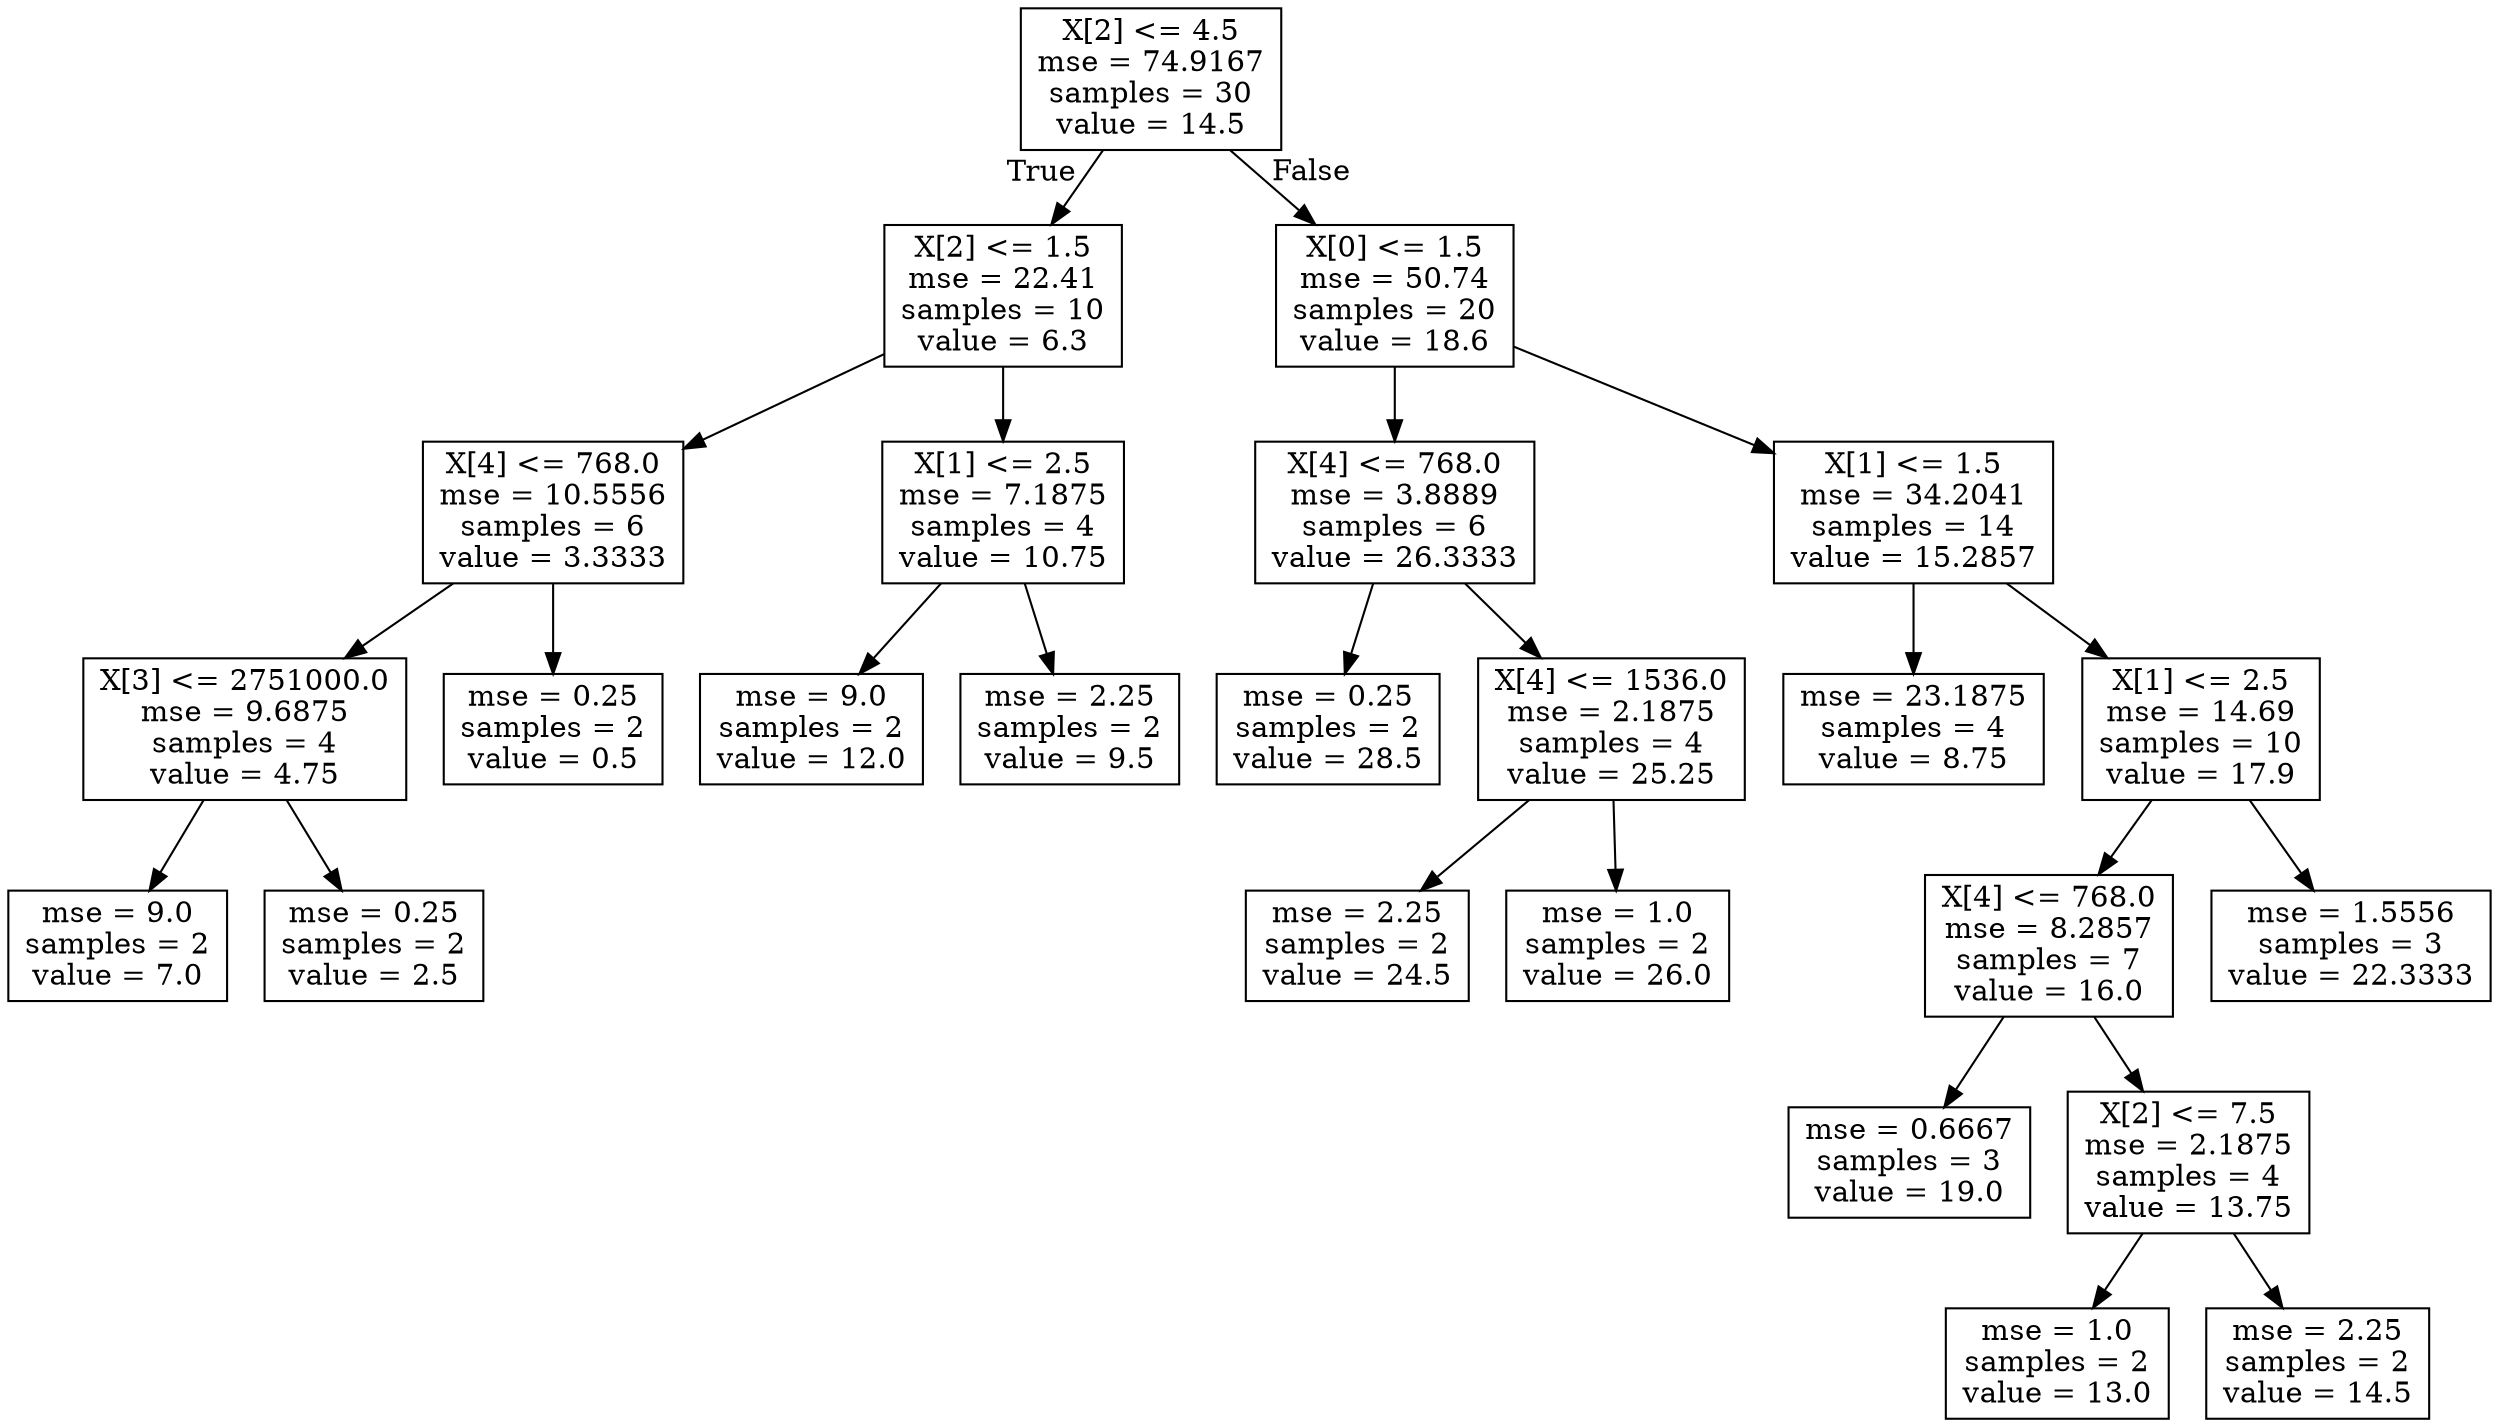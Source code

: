 digraph Tree {
node [shape=box] ;
0 [label="X[2] <= 4.5\nmse = 74.9167\nsamples = 30\nvalue = 14.5"] ;
1 [label="X[2] <= 1.5\nmse = 22.41\nsamples = 10\nvalue = 6.3"] ;
0 -> 1 [labeldistance=2.5, labelangle=45, headlabel="True"] ;
2 [label="X[4] <= 768.0\nmse = 10.5556\nsamples = 6\nvalue = 3.3333"] ;
1 -> 2 ;
3 [label="X[3] <= 2751000.0\nmse = 9.6875\nsamples = 4\nvalue = 4.75"] ;
2 -> 3 ;
4 [label="mse = 9.0\nsamples = 2\nvalue = 7.0"] ;
3 -> 4 ;
5 [label="mse = 0.25\nsamples = 2\nvalue = 2.5"] ;
3 -> 5 ;
6 [label="mse = 0.25\nsamples = 2\nvalue = 0.5"] ;
2 -> 6 ;
7 [label="X[1] <= 2.5\nmse = 7.1875\nsamples = 4\nvalue = 10.75"] ;
1 -> 7 ;
8 [label="mse = 9.0\nsamples = 2\nvalue = 12.0"] ;
7 -> 8 ;
9 [label="mse = 2.25\nsamples = 2\nvalue = 9.5"] ;
7 -> 9 ;
10 [label="X[0] <= 1.5\nmse = 50.74\nsamples = 20\nvalue = 18.6"] ;
0 -> 10 [labeldistance=2.5, labelangle=-45, headlabel="False"] ;
11 [label="X[4] <= 768.0\nmse = 3.8889\nsamples = 6\nvalue = 26.3333"] ;
10 -> 11 ;
12 [label="mse = 0.25\nsamples = 2\nvalue = 28.5"] ;
11 -> 12 ;
13 [label="X[4] <= 1536.0\nmse = 2.1875\nsamples = 4\nvalue = 25.25"] ;
11 -> 13 ;
14 [label="mse = 2.25\nsamples = 2\nvalue = 24.5"] ;
13 -> 14 ;
15 [label="mse = 1.0\nsamples = 2\nvalue = 26.0"] ;
13 -> 15 ;
16 [label="X[1] <= 1.5\nmse = 34.2041\nsamples = 14\nvalue = 15.2857"] ;
10 -> 16 ;
17 [label="mse = 23.1875\nsamples = 4\nvalue = 8.75"] ;
16 -> 17 ;
18 [label="X[1] <= 2.5\nmse = 14.69\nsamples = 10\nvalue = 17.9"] ;
16 -> 18 ;
19 [label="X[4] <= 768.0\nmse = 8.2857\nsamples = 7\nvalue = 16.0"] ;
18 -> 19 ;
20 [label="mse = 0.6667\nsamples = 3\nvalue = 19.0"] ;
19 -> 20 ;
21 [label="X[2] <= 7.5\nmse = 2.1875\nsamples = 4\nvalue = 13.75"] ;
19 -> 21 ;
22 [label="mse = 1.0\nsamples = 2\nvalue = 13.0"] ;
21 -> 22 ;
23 [label="mse = 2.25\nsamples = 2\nvalue = 14.5"] ;
21 -> 23 ;
24 [label="mse = 1.5556\nsamples = 3\nvalue = 22.3333"] ;
18 -> 24 ;
}